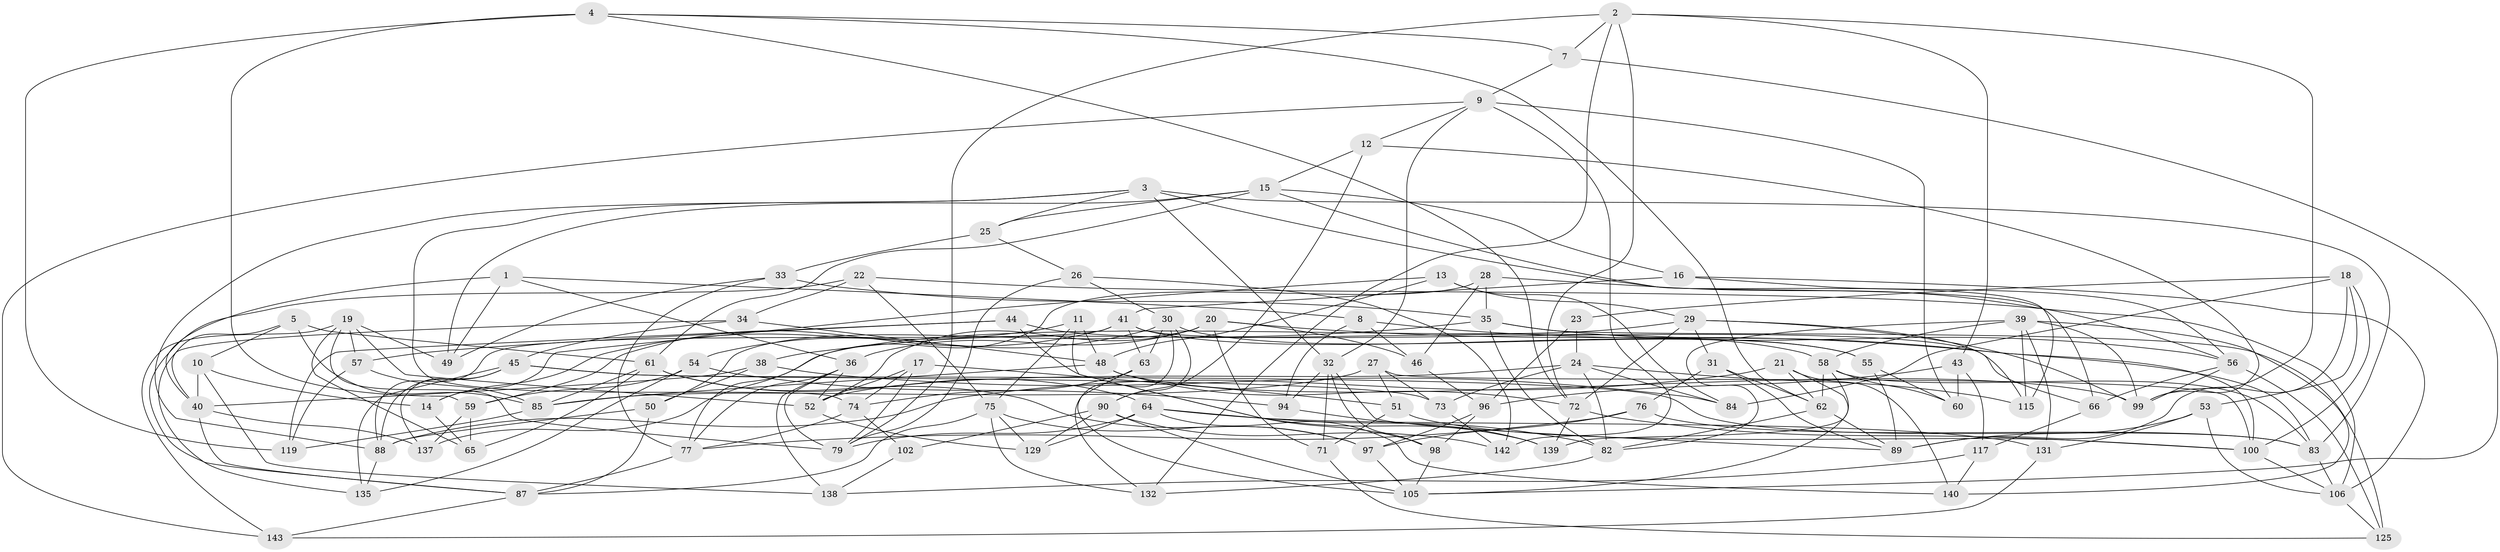 // original degree distribution, {4: 1.0}
// Generated by graph-tools (version 1.1) at 2025/11/02/27/25 16:11:47]
// undirected, 101 vertices, 242 edges
graph export_dot {
graph [start="1"]
  node [color=gray90,style=filled];
  1;
  2 [super="+91"];
  3 [super="+6"];
  4 [super="+134"];
  5;
  7;
  8;
  9 [super="+108"];
  10;
  11;
  12;
  13;
  14;
  15 [super="+42"];
  16;
  17;
  18 [super="+47"];
  19 [super="+126"];
  20 [super="+121"];
  21;
  22;
  23;
  24 [super="+37"];
  25;
  26;
  27;
  28;
  29 [super="+118"];
  30 [super="+141"];
  31;
  32 [super="+133"];
  33;
  34;
  35 [super="+93"];
  36 [super="+70"];
  38;
  39 [super="+111"];
  40 [super="+78"];
  41 [super="+67"];
  43;
  44;
  45 [super="+68"];
  46;
  48 [super="+92"];
  49;
  50;
  51;
  52 [super="+69"];
  53;
  54;
  55;
  56 [super="+116"];
  57;
  58 [super="+81"];
  59 [super="+110"];
  60;
  61 [super="+80"];
  62 [super="+122"];
  63;
  64 [super="+124"];
  65;
  66;
  71;
  72 [super="+136"];
  73;
  74 [super="+104"];
  75 [super="+145"];
  76;
  77 [super="+120"];
  79 [super="+103"];
  82 [super="+86"];
  83 [super="+107"];
  84;
  85 [super="+109"];
  87 [super="+128"];
  88 [super="+130"];
  89 [super="+95"];
  90 [super="+101"];
  94;
  96 [super="+113"];
  97 [super="+144"];
  98;
  99 [super="+123"];
  100 [super="+127"];
  102;
  105 [super="+112"];
  106 [super="+114"];
  115;
  117;
  119;
  125;
  129;
  131;
  132;
  135;
  137;
  138;
  139;
  140;
  142;
  143;
  1 -- 40;
  1 -- 49;
  1 -- 8;
  1 -- 36;
  2 -- 72;
  2 -- 7;
  2 -- 132;
  2 -- 43;
  2 -- 79;
  2 -- 99;
  3 -- 25;
  3 -- 88;
  3 -- 74;
  3 -- 83;
  3 -- 66;
  3 -- 32;
  4 -- 119;
  4 -- 59 [weight=2];
  4 -- 72;
  4 -- 7;
  4 -- 62;
  5 -- 85;
  5 -- 40;
  5 -- 10;
  5 -- 61;
  7 -- 9;
  7 -- 105;
  8 -- 46;
  8 -- 94;
  8 -- 100;
  9 -- 60;
  9 -- 12;
  9 -- 142;
  9 -- 143;
  9 -- 32;
  10 -- 14;
  10 -- 138;
  10 -- 40;
  11 -- 75;
  11 -- 14;
  11 -- 48;
  11 -- 98;
  12 -- 90;
  12 -- 99;
  12 -- 15;
  13 -- 48;
  13 -- 84;
  13 -- 14;
  13 -- 29;
  14 -- 65;
  15 -- 16;
  15 -- 25;
  15 -- 61;
  15 -- 49;
  15 -- 115;
  16 -- 41;
  16 -- 106;
  16 -- 56;
  17 -- 74;
  17 -- 51;
  17 -- 79;
  17 -- 52;
  18 -- 84;
  18 -- 100;
  18 -- 23 [weight=2];
  18 -- 53;
  18 -- 89;
  19 -- 57;
  19 -- 49;
  19 -- 143;
  19 -- 65;
  19 -- 79;
  19 -- 52;
  20 -- 50;
  20 -- 83;
  20 -- 52;
  20 -- 36;
  20 -- 46;
  20 -- 71;
  21 -- 62;
  21 -- 88;
  21 -- 140;
  21 -- 105;
  22 -- 87;
  22 -- 34;
  22 -- 75;
  22 -- 106;
  23 -- 24;
  23 -- 96;
  24 -- 82;
  24 -- 73;
  24 -- 115;
  24 -- 84;
  24 -- 52;
  25 -- 33;
  25 -- 26;
  26 -- 30;
  26 -- 142;
  26 -- 79;
  27 -- 51;
  27 -- 73;
  27 -- 100;
  27 -- 85;
  28 -- 46;
  28 -- 77;
  28 -- 56;
  28 -- 35;
  29 -- 99;
  29 -- 31;
  29 -- 137;
  29 -- 115;
  29 -- 72;
  30 -- 132;
  30 -- 90;
  30 -- 55;
  30 -- 63;
  30 -- 54;
  31 -- 89;
  31 -- 76;
  31 -- 62;
  32 -- 94;
  32 -- 98;
  32 -- 89;
  32 -- 71;
  33 -- 49;
  33 -- 35;
  33 -- 77;
  34 -- 135;
  34 -- 45;
  34 -- 48;
  35 -- 125;
  35 -- 82;
  35 -- 56;
  35 -- 38;
  36 -- 79;
  36 -- 138;
  36 -- 52;
  36 -- 77;
  38 -- 50;
  38 -- 84;
  38 -- 40;
  39 -- 99;
  39 -- 115;
  39 -- 58;
  39 -- 131;
  39 -- 140;
  39 -- 82;
  40 -- 137;
  40 -- 87;
  41 -- 66;
  41 -- 63;
  41 -- 88;
  41 -- 59;
  41 -- 55;
  43 -- 60;
  43 -- 117;
  43 -- 96;
  44 -- 119;
  44 -- 57;
  44 -- 139;
  44 -- 58;
  45 -- 135;
  45 -- 137;
  45 -- 83;
  45 -- 88;
  45 -- 73;
  46 -- 96;
  48 -- 99;
  48 -- 85;
  48 -- 72;
  50 -- 88;
  50 -- 87;
  51 -- 71;
  51 -- 100;
  52 -- 129;
  53 -- 106;
  53 -- 131;
  53 -- 89;
  54 -- 59;
  54 -- 94;
  54 -- 135;
  55 -- 60;
  55 -- 89;
  56 -- 66;
  56 -- 99;
  56 -- 125;
  57 -- 85;
  57 -- 119;
  58 -- 139;
  58 -- 60;
  58 -- 83;
  58 -- 62;
  59 -- 65;
  59 -- 137;
  61 -- 64;
  61 -- 65;
  61 -- 85;
  61 -- 97;
  62 -- 89;
  62 -- 82;
  63 -- 105;
  63 -- 74;
  64 -- 131;
  64 -- 82;
  64 -- 129;
  64 -- 140;
  64 -- 79;
  66 -- 117;
  71 -- 125;
  72 -- 139;
  72 -- 100;
  73 -- 142;
  74 -- 102 [weight=2];
  74 -- 77;
  75 -- 87;
  75 -- 129;
  75 -- 132;
  75 -- 97;
  76 -- 97;
  76 -- 77;
  76 -- 83;
  77 -- 87;
  82 -- 132;
  83 -- 106;
  85 -- 119;
  87 -- 143;
  88 -- 135;
  90 -- 129;
  90 -- 102;
  90 -- 142;
  90 -- 105;
  94 -- 139;
  96 -- 98;
  96 -- 97 [weight=2];
  97 -- 105;
  98 -- 105;
  100 -- 106;
  102 -- 138;
  106 -- 125;
  117 -- 140;
  117 -- 138;
  131 -- 143;
}
